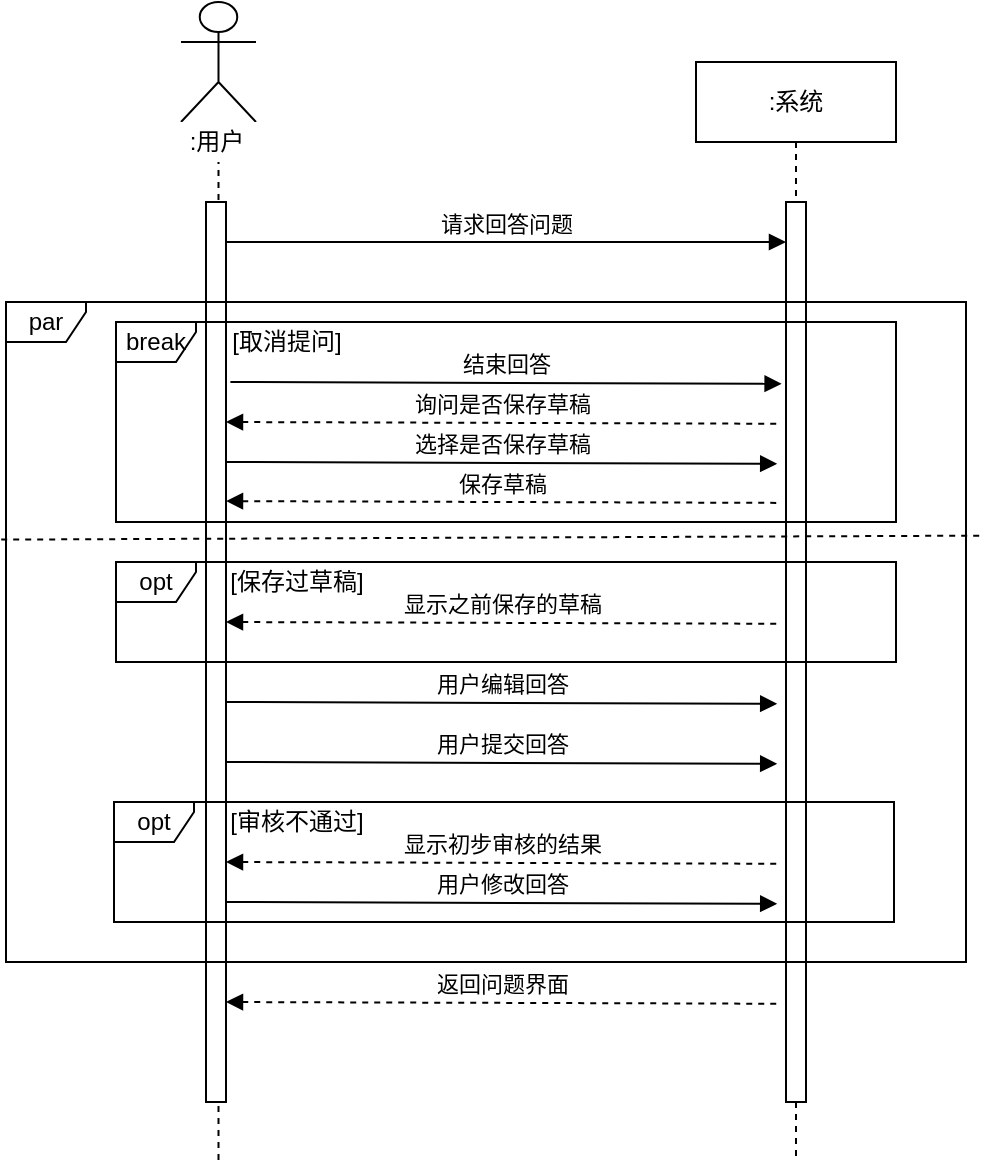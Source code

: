 <mxfile version="14.1.8" type="device"><diagram id="6wMeyarMs7nROyQC8wwc" name="第 1 页"><mxGraphModel dx="692" dy="336" grid="1" gridSize="10" guides="1" tooltips="1" connect="1" arrows="1" fold="1" page="1" pageScale="1" pageWidth="1169" pageHeight="1654" math="0" shadow="0"><root><mxCell id="0"/><mxCell id="1" style="" parent="0"/><mxCell id="tIIYShZIqtDl6vqyVc7U-5" value=":系统" style="shape=umlLifeline;perimeter=lifelinePerimeter;whiteSpace=wrap;html=1;container=1;collapsible=0;recursiveResize=0;outlineConnect=0;" parent="1" vertex="1"><mxGeometry x="535" y="120" width="100" height="550" as="geometry"/></mxCell><mxCell id="tIIYShZIqtDl6vqyVc7U-8" value="" style="html=1;points=[];perimeter=orthogonalPerimeter;fillColor=#ffffff;" parent="tIIYShZIqtDl6vqyVc7U-5" vertex="1"><mxGeometry x="45" y="70" width="10" height="450" as="geometry"/></mxCell><mxCell id="tIIYShZIqtDl6vqyVc7U-6" value="" style="shape=umlLifeline;participant=umlActor;perimeter=lifelinePerimeter;whiteSpace=wrap;html=1;container=1;collapsible=0;recursiveResize=0;verticalAlign=top;spacingTop=36;labelBackgroundColor=#ffffff;outlineConnect=0;size=60;" parent="1" vertex="1"><mxGeometry x="277.5" y="90" width="37.5" height="580" as="geometry"/></mxCell><mxCell id="tIIYShZIqtDl6vqyVc7U-3" value=":用户" style="text;html=1;align=center;verticalAlign=middle;resizable=0;points=[];autosize=1;fillColor=#ffffff;" parent="tIIYShZIqtDl6vqyVc7U-6" vertex="1"><mxGeometry x="-2.5" y="60" width="40" height="20" as="geometry"/></mxCell><mxCell id="tIIYShZIqtDl6vqyVc7U-7" value="" style="html=1;points=[];perimeter=orthogonalPerimeter;fillColor=#ffffff;" parent="tIIYShZIqtDl6vqyVc7U-6" vertex="1"><mxGeometry x="12.5" y="100" width="10" height="450" as="geometry"/></mxCell><mxCell id="G9tgiLa5o4OFiE8Wz2cm-3" value="询问是否保存草稿" style="html=1;verticalAlign=bottom;endArrow=none;entryX=-0.44;entryY=0.072;entryDx=0;entryDy=0;entryPerimeter=0;dashed=1;startArrow=block;startFill=1;endFill=0;" edge="1" parent="1"><mxGeometry width="80" relative="1" as="geometry"><mxPoint x="300.0" y="300" as="sourcePoint"/><mxPoint x="575.6" y="300.88" as="targetPoint"/></mxGeometry></mxCell><mxCell id="G9tgiLa5o4OFiE8Wz2cm-4" value="选择是否保存草稿" style="html=1;verticalAlign=bottom;endArrow=block;entryX=-0.44;entryY=0.072;entryDx=0;entryDy=0;entryPerimeter=0;" edge="1" parent="1"><mxGeometry width="80" relative="1" as="geometry"><mxPoint x="300.0" y="320" as="sourcePoint"/><mxPoint x="575.6" y="320.88" as="targetPoint"/></mxGeometry></mxCell><mxCell id="G9tgiLa5o4OFiE8Wz2cm-5" value="保存草稿" style="html=1;verticalAlign=bottom;endArrow=none;entryX=-0.44;entryY=0.072;entryDx=0;entryDy=0;entryPerimeter=0;dashed=1;startArrow=block;startFill=1;endFill=0;" edge="1" parent="1"><mxGeometry width="80" relative="1" as="geometry"><mxPoint x="300.0" y="339.56" as="sourcePoint"/><mxPoint x="575.6" y="340.44" as="targetPoint"/></mxGeometry></mxCell><mxCell id="G9tgiLa5o4OFiE8Wz2cm-6" value="显示之前保存的草稿" style="html=1;verticalAlign=bottom;endArrow=none;entryX=-0.44;entryY=0.072;entryDx=0;entryDy=0;entryPerimeter=0;dashed=1;startArrow=block;startFill=1;endFill=0;" edge="1" parent="1"><mxGeometry width="80" relative="1" as="geometry"><mxPoint x="300.0" y="400.0" as="sourcePoint"/><mxPoint x="575.6" y="400.88" as="targetPoint"/></mxGeometry></mxCell><mxCell id="G9tgiLa5o4OFiE8Wz2cm-7" value="用户编辑回答" style="html=1;verticalAlign=bottom;endArrow=block;entryX=-0.44;entryY=0.072;entryDx=0;entryDy=0;entryPerimeter=0;" edge="1" parent="1"><mxGeometry width="80" relative="1" as="geometry"><mxPoint x="300.0" y="440" as="sourcePoint"/><mxPoint x="575.6" y="440.88" as="targetPoint"/></mxGeometry></mxCell><mxCell id="G9tgiLa5o4OFiE8Wz2cm-8" value="用户提交回答" style="html=1;verticalAlign=bottom;endArrow=block;entryX=-0.44;entryY=0.072;entryDx=0;entryDy=0;entryPerimeter=0;" edge="1" parent="1"><mxGeometry width="80" relative="1" as="geometry"><mxPoint x="300.0" y="470" as="sourcePoint"/><mxPoint x="575.6" y="470.88" as="targetPoint"/></mxGeometry></mxCell><mxCell id="G9tgiLa5o4OFiE8Wz2cm-10" value="显示初步审核的结果" style="html=1;verticalAlign=bottom;endArrow=none;entryX=-0.44;entryY=0.072;entryDx=0;entryDy=0;entryPerimeter=0;dashed=1;startArrow=block;startFill=1;endFill=0;" edge="1" parent="1"><mxGeometry width="80" relative="1" as="geometry"><mxPoint x="300.0" y="520" as="sourcePoint"/><mxPoint x="575.6" y="520.88" as="targetPoint"/></mxGeometry></mxCell><mxCell id="G9tgiLa5o4OFiE8Wz2cm-11" value="用户修改回答" style="html=1;verticalAlign=bottom;endArrow=block;entryX=-0.44;entryY=0.072;entryDx=0;entryDy=0;entryPerimeter=0;" edge="1" parent="1"><mxGeometry width="80" relative="1" as="geometry"><mxPoint x="300.0" y="540" as="sourcePoint"/><mxPoint x="575.6" y="540.88" as="targetPoint"/></mxGeometry></mxCell><mxCell id="G9tgiLa5o4OFiE8Wz2cm-15" value="返回问题界面" style="html=1;verticalAlign=bottom;endArrow=none;entryX=-0.44;entryY=0.072;entryDx=0;entryDy=0;entryPerimeter=0;dashed=1;startArrow=block;startFill=1;endFill=0;" edge="1" parent="1"><mxGeometry width="80" relative="1" as="geometry"><mxPoint x="300.0" y="590" as="sourcePoint"/><mxPoint x="575.6" y="590.88" as="targetPoint"/></mxGeometry></mxCell><mxCell id="G9tgiLa5o4OFiE8Wz2cm-16" value="break" style="shape=umlFrame;whiteSpace=wrap;html=1;fillColor=#ffffff;width=40;height=20;" vertex="1" parent="1"><mxGeometry x="245" y="250" width="390" height="100" as="geometry"/></mxCell><mxCell id="G9tgiLa5o4OFiE8Wz2cm-18" value="[保存过草稿]" style="text;html=1;align=center;verticalAlign=middle;resizable=0;points=[];autosize=1;" vertex="1" parent="1"><mxGeometry x="295" y="370" width="80" height="20" as="geometry"/></mxCell><mxCell id="G9tgiLa5o4OFiE8Wz2cm-19" value="opt" style="shape=umlFrame;whiteSpace=wrap;html=1;fillColor=#ffffff;width=40;height=20;" vertex="1" parent="1"><mxGeometry x="245" y="370" width="390" height="50" as="geometry"/></mxCell><mxCell id="G9tgiLa5o4OFiE8Wz2cm-20" value="[取消提问]" style="text;html=1;align=center;verticalAlign=middle;resizable=0;points=[];autosize=1;" vertex="1" parent="1"><mxGeometry x="295" y="250" width="70" height="20" as="geometry"/></mxCell><mxCell id="G9tgiLa5o4OFiE8Wz2cm-21" value="" style="endArrow=none;dashed=1;html=1;exitX=-0.005;exitY=0.36;exitDx=0;exitDy=0;exitPerimeter=0;entryX=1.015;entryY=0.354;entryDx=0;entryDy=0;entryPerimeter=0;" edge="1" parent="1" source="tIIYShZIqtDl6vqyVc7U-30" target="tIIYShZIqtDl6vqyVc7U-30"><mxGeometry width="50" height="50" relative="1" as="geometry"><mxPoint x="500" y="390" as="sourcePoint"/><mxPoint x="550" y="340" as="targetPoint"/></mxGeometry></mxCell><mxCell id="tIIYShZIqtDl6vqyVc7U-29" value="开始+par" style="" parent="0"/><mxCell id="tIIYShZIqtDl6vqyVc7U-30" value="par" style="shape=umlFrame;whiteSpace=wrap;html=1;fillColor=#ffffff;width=40;height=20;" parent="tIIYShZIqtDl6vqyVc7U-29" vertex="1"><mxGeometry x="190" y="240" width="480" height="330" as="geometry"/></mxCell><mxCell id="tIIYShZIqtDl6vqyVc7U-32" value="请求回答问题" style="html=1;verticalAlign=bottom;endArrow=block;" parent="tIIYShZIqtDl6vqyVc7U-29" edge="1"><mxGeometry width="80" relative="1" as="geometry"><mxPoint x="300" y="210" as="sourcePoint"/><mxPoint x="580" y="210" as="targetPoint"/></mxGeometry></mxCell><mxCell id="tIIYShZIqtDl6vqyVc7U-39" value="中间过程" style="" parent="0"/><mxCell id="tIIYShZIqtDl6vqyVc7U-40" value="opt" style="shape=umlFrame;whiteSpace=wrap;html=1;fillColor=#ffffff;width=40;height=20;" parent="tIIYShZIqtDl6vqyVc7U-39" vertex="1"><mxGeometry x="244" y="490" width="390" height="60" as="geometry"/></mxCell><mxCell id="tIIYShZIqtDl6vqyVc7U-41" value="[审核不通过]" style="text;html=1;align=center;verticalAlign=middle;resizable=0;points=[];autosize=1;" parent="tIIYShZIqtDl6vqyVc7U-39" vertex="1"><mxGeometry x="295" y="490" width="80" height="20" as="geometry"/></mxCell><mxCell id="tIIYShZIqtDl6vqyVc7U-42" value="结束回答" style="html=1;verticalAlign=bottom;endArrow=block;entryX=-0.44;entryY=0.072;entryDx=0;entryDy=0;entryPerimeter=0;" parent="tIIYShZIqtDl6vqyVc7U-39" edge="1"><mxGeometry width="80" relative="1" as="geometry"><mxPoint x="302.2" y="280" as="sourcePoint"/><mxPoint x="577.8" y="280.88" as="targetPoint"/></mxGeometry></mxCell></root></mxGraphModel></diagram></mxfile>